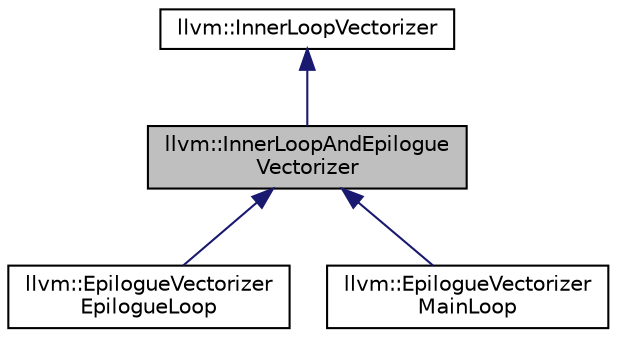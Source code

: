 digraph "llvm::InnerLoopAndEpilogueVectorizer"
{
 // LATEX_PDF_SIZE
  bgcolor="transparent";
  edge [fontname="Helvetica",fontsize="10",labelfontname="Helvetica",labelfontsize="10"];
  node [fontname="Helvetica",fontsize="10",shape=record];
  Node1 [label="llvm::InnerLoopAndEpilogue\lVectorizer",height=0.2,width=0.4,color="black", fillcolor="grey75", style="filled", fontcolor="black",tooltip="An extension of the inner loop vectorizer that creates a skeleton for a vectorized loop that has its ..."];
  Node2 -> Node1 [dir="back",color="midnightblue",fontsize="10",style="solid",fontname="Helvetica"];
  Node2 [label="llvm::InnerLoopVectorizer",height=0.2,width=0.4,color="black",URL="$classllvm_1_1InnerLoopVectorizer.html",tooltip="InnerLoopVectorizer vectorizes loops which contain only one basic block to a specified vectorization ..."];
  Node1 -> Node3 [dir="back",color="midnightblue",fontsize="10",style="solid",fontname="Helvetica"];
  Node3 [label="llvm::EpilogueVectorizer\lEpilogueLoop",height=0.2,width=0.4,color="black",URL="$classllvm_1_1EpilogueVectorizerEpilogueLoop.html",tooltip=" "];
  Node1 -> Node4 [dir="back",color="midnightblue",fontsize="10",style="solid",fontname="Helvetica"];
  Node4 [label="llvm::EpilogueVectorizer\lMainLoop",height=0.2,width=0.4,color="black",URL="$classllvm_1_1EpilogueVectorizerMainLoop.html",tooltip="A specialized derived class of inner loop vectorizer that performs vectorization of main loops in the..."];
}
